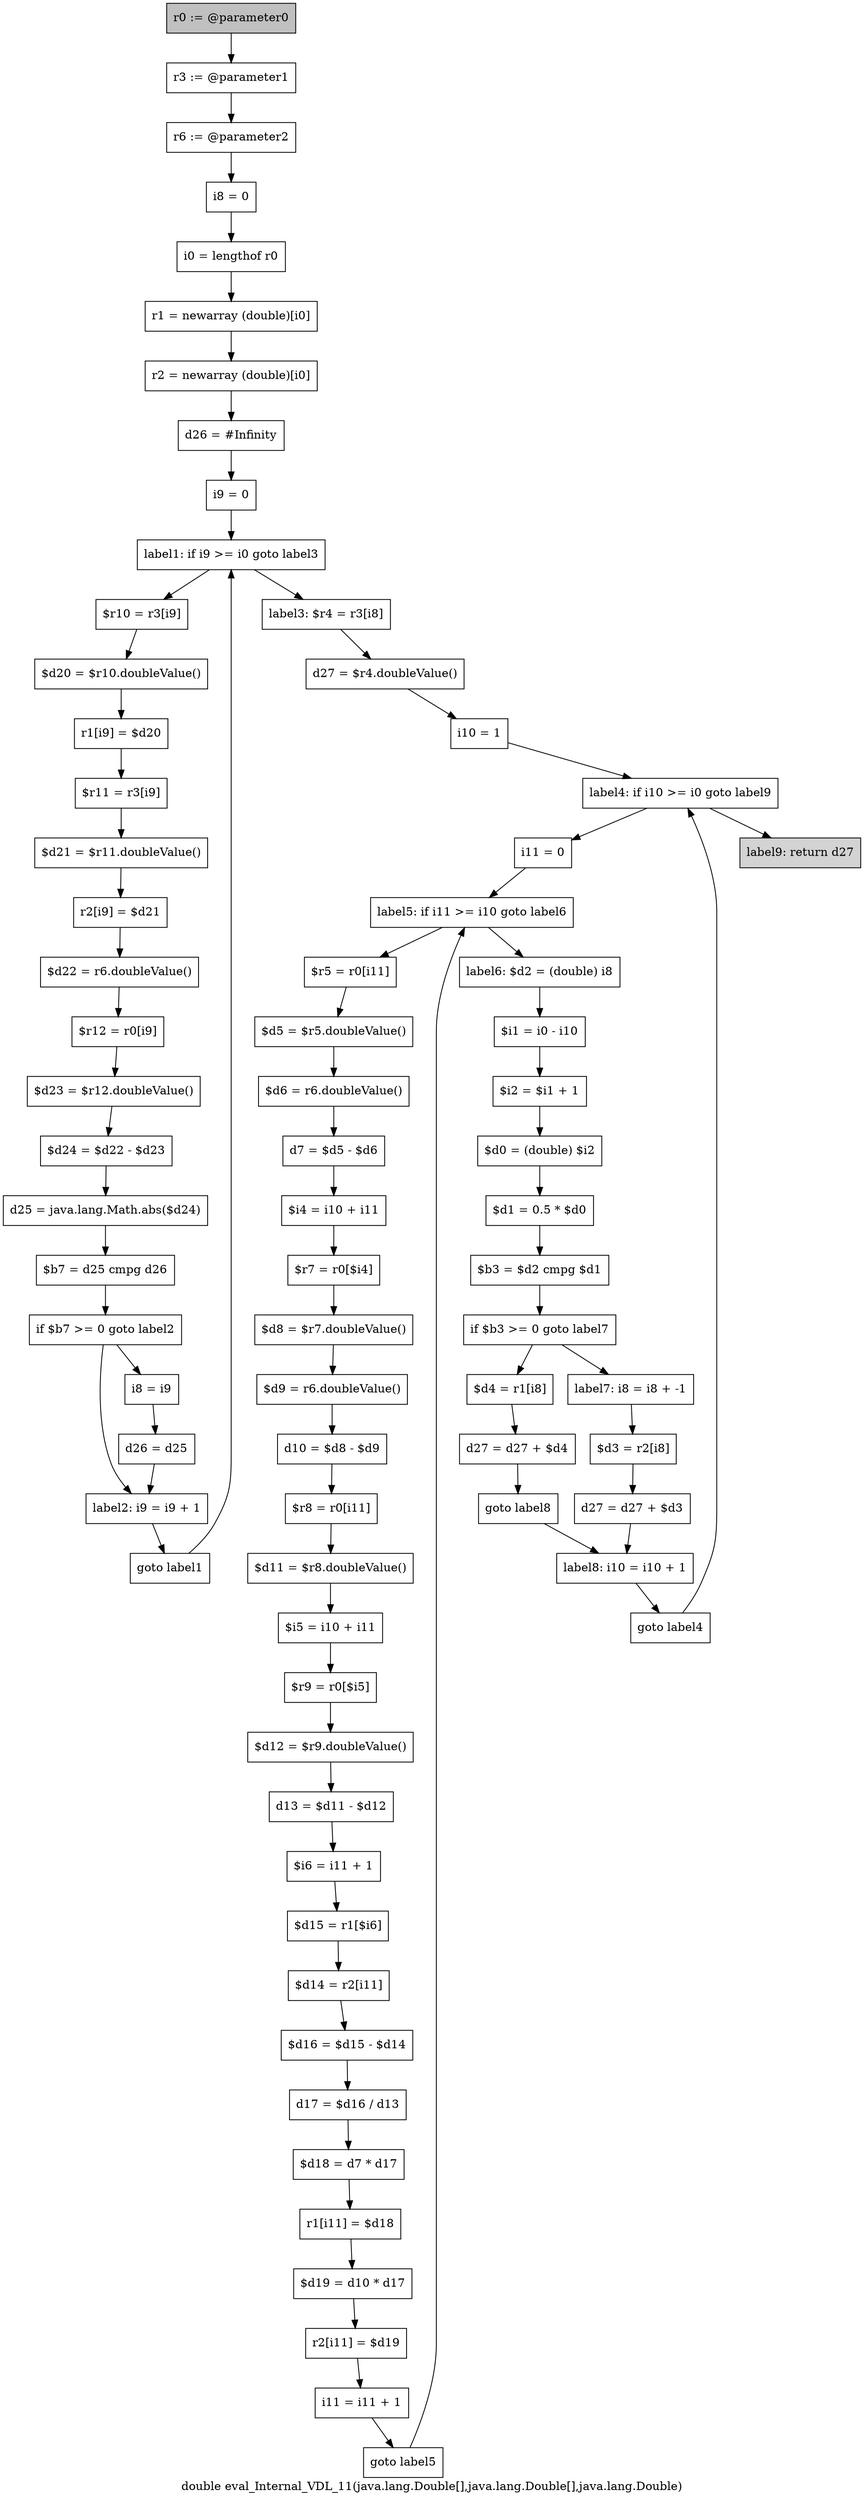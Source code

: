 digraph "double eval_Internal_VDL_11(java.lang.Double[],java.lang.Double[],java.lang.Double)" {
    label="double eval_Internal_VDL_11(java.lang.Double[],java.lang.Double[],java.lang.Double)";
    node [shape=box];
    "0" [style=filled,fillcolor=gray,label="r0 := @parameter0",];
    "1" [label="r3 := @parameter1",];
    "0"->"1";
    "2" [label="r6 := @parameter2",];
    "1"->"2";
    "3" [label="i8 = 0",];
    "2"->"3";
    "4" [label="i0 = lengthof r0",];
    "3"->"4";
    "5" [label="r1 = newarray (double)[i0]",];
    "4"->"5";
    "6" [label="r2 = newarray (double)[i0]",];
    "5"->"6";
    "7" [label="d26 = #Infinity",];
    "6"->"7";
    "8" [label="i9 = 0",];
    "7"->"8";
    "9" [label="label1: if i9 >= i0 goto label3",];
    "8"->"9";
    "10" [label="$r10 = r3[i9]",];
    "9"->"10";
    "27" [label="label3: $r4 = r3[i8]",];
    "9"->"27";
    "11" [label="$d20 = $r10.doubleValue()",];
    "10"->"11";
    "12" [label="r1[i9] = $d20",];
    "11"->"12";
    "13" [label="$r11 = r3[i9]",];
    "12"->"13";
    "14" [label="$d21 = $r11.doubleValue()",];
    "13"->"14";
    "15" [label="r2[i9] = $d21",];
    "14"->"15";
    "16" [label="$d22 = r6.doubleValue()",];
    "15"->"16";
    "17" [label="$r12 = r0[i9]",];
    "16"->"17";
    "18" [label="$d23 = $r12.doubleValue()",];
    "17"->"18";
    "19" [label="$d24 = $d22 - $d23",];
    "18"->"19";
    "20" [label="d25 = java.lang.Math.abs($d24)",];
    "19"->"20";
    "21" [label="$b7 = d25 cmpg d26",];
    "20"->"21";
    "22" [label="if $b7 >= 0 goto label2",];
    "21"->"22";
    "23" [label="i8 = i9",];
    "22"->"23";
    "25" [label="label2: i9 = i9 + 1",];
    "22"->"25";
    "24" [label="d26 = d25",];
    "23"->"24";
    "24"->"25";
    "26" [label="goto label1",];
    "25"->"26";
    "26"->"9";
    "28" [label="d27 = $r4.doubleValue()",];
    "27"->"28";
    "29" [label="i10 = 1",];
    "28"->"29";
    "30" [label="label4: if i10 >= i0 goto label9",];
    "29"->"30";
    "31" [label="i11 = 0",];
    "30"->"31";
    "74" [style=filled,fillcolor=lightgray,label="label9: return d27",];
    "30"->"74";
    "32" [label="label5: if i11 >= i10 goto label6",];
    "31"->"32";
    "33" [label="$r5 = r0[i11]",];
    "32"->"33";
    "59" [label="label6: $d2 = (double) i8",];
    "32"->"59";
    "34" [label="$d5 = $r5.doubleValue()",];
    "33"->"34";
    "35" [label="$d6 = r6.doubleValue()",];
    "34"->"35";
    "36" [label="d7 = $d5 - $d6",];
    "35"->"36";
    "37" [label="$i4 = i10 + i11",];
    "36"->"37";
    "38" [label="$r7 = r0[$i4]",];
    "37"->"38";
    "39" [label="$d8 = $r7.doubleValue()",];
    "38"->"39";
    "40" [label="$d9 = r6.doubleValue()",];
    "39"->"40";
    "41" [label="d10 = $d8 - $d9",];
    "40"->"41";
    "42" [label="$r8 = r0[i11]",];
    "41"->"42";
    "43" [label="$d11 = $r8.doubleValue()",];
    "42"->"43";
    "44" [label="$i5 = i10 + i11",];
    "43"->"44";
    "45" [label="$r9 = r0[$i5]",];
    "44"->"45";
    "46" [label="$d12 = $r9.doubleValue()",];
    "45"->"46";
    "47" [label="d13 = $d11 - $d12",];
    "46"->"47";
    "48" [label="$i6 = i11 + 1",];
    "47"->"48";
    "49" [label="$d15 = r1[$i6]",];
    "48"->"49";
    "50" [label="$d14 = r2[i11]",];
    "49"->"50";
    "51" [label="$d16 = $d15 - $d14",];
    "50"->"51";
    "52" [label="d17 = $d16 / d13",];
    "51"->"52";
    "53" [label="$d18 = d7 * d17",];
    "52"->"53";
    "54" [label="r1[i11] = $d18",];
    "53"->"54";
    "55" [label="$d19 = d10 * d17",];
    "54"->"55";
    "56" [label="r2[i11] = $d19",];
    "55"->"56";
    "57" [label="i11 = i11 + 1",];
    "56"->"57";
    "58" [label="goto label5",];
    "57"->"58";
    "58"->"32";
    "60" [label="$i1 = i0 - i10",];
    "59"->"60";
    "61" [label="$i2 = $i1 + 1",];
    "60"->"61";
    "62" [label="$d0 = (double) $i2",];
    "61"->"62";
    "63" [label="$d1 = 0.5 * $d0",];
    "62"->"63";
    "64" [label="$b3 = $d2 cmpg $d1",];
    "63"->"64";
    "65" [label="if $b3 >= 0 goto label7",];
    "64"->"65";
    "66" [label="$d4 = r1[i8]",];
    "65"->"66";
    "69" [label="label7: i8 = i8 + -1",];
    "65"->"69";
    "67" [label="d27 = d27 + $d4",];
    "66"->"67";
    "68" [label="goto label8",];
    "67"->"68";
    "72" [label="label8: i10 = i10 + 1",];
    "68"->"72";
    "70" [label="$d3 = r2[i8]",];
    "69"->"70";
    "71" [label="d27 = d27 + $d3",];
    "70"->"71";
    "71"->"72";
    "73" [label="goto label4",];
    "72"->"73";
    "73"->"30";
}
